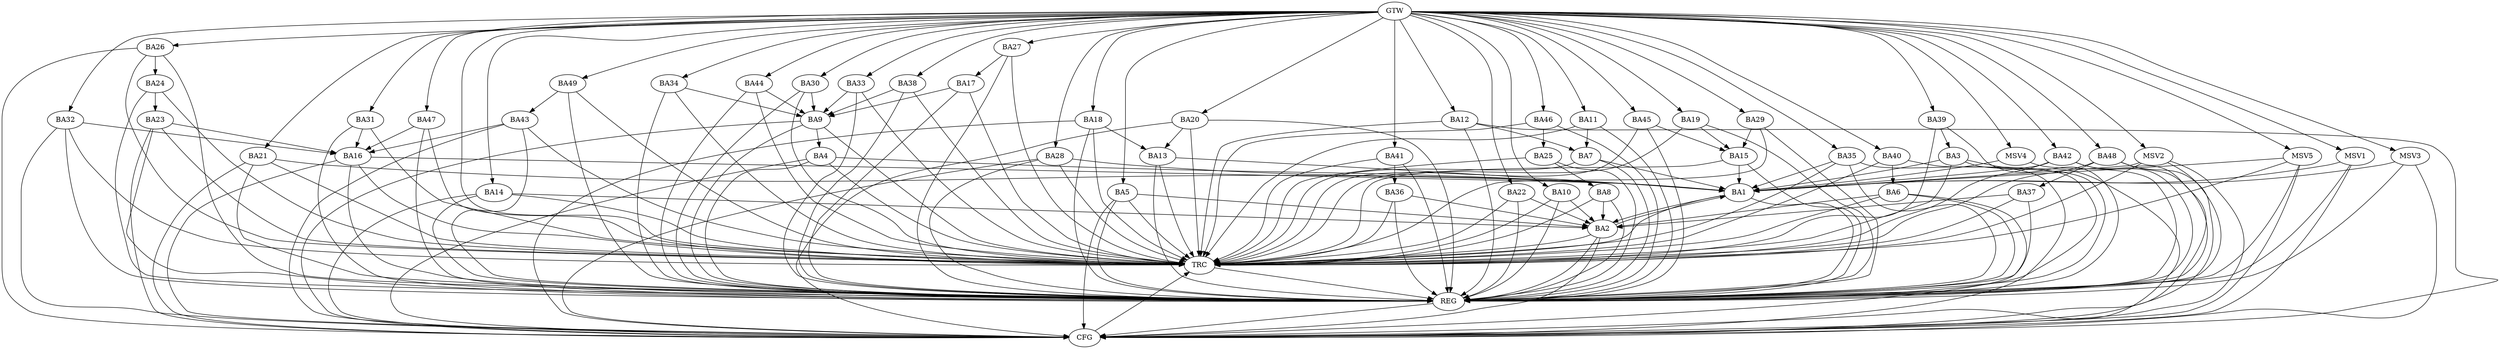 strict digraph G {
  BA1 [ label="BA1" ];
  BA2 [ label="BA2" ];
  BA3 [ label="BA3" ];
  BA4 [ label="BA4" ];
  BA5 [ label="BA5" ];
  BA6 [ label="BA6" ];
  BA7 [ label="BA7" ];
  BA8 [ label="BA8" ];
  BA9 [ label="BA9" ];
  BA10 [ label="BA10" ];
  BA11 [ label="BA11" ];
  BA12 [ label="BA12" ];
  BA13 [ label="BA13" ];
  BA14 [ label="BA14" ];
  BA15 [ label="BA15" ];
  BA16 [ label="BA16" ];
  BA17 [ label="BA17" ];
  BA18 [ label="BA18" ];
  BA19 [ label="BA19" ];
  BA20 [ label="BA20" ];
  BA21 [ label="BA21" ];
  BA22 [ label="BA22" ];
  BA23 [ label="BA23" ];
  BA24 [ label="BA24" ];
  BA25 [ label="BA25" ];
  BA26 [ label="BA26" ];
  BA27 [ label="BA27" ];
  BA28 [ label="BA28" ];
  BA29 [ label="BA29" ];
  BA30 [ label="BA30" ];
  BA31 [ label="BA31" ];
  BA32 [ label="BA32" ];
  BA33 [ label="BA33" ];
  BA34 [ label="BA34" ];
  BA35 [ label="BA35" ];
  BA36 [ label="BA36" ];
  BA37 [ label="BA37" ];
  BA38 [ label="BA38" ];
  BA39 [ label="BA39" ];
  BA40 [ label="BA40" ];
  BA41 [ label="BA41" ];
  BA42 [ label="BA42" ];
  BA43 [ label="BA43" ];
  BA44 [ label="BA44" ];
  BA45 [ label="BA45" ];
  BA46 [ label="BA46" ];
  BA47 [ label="BA47" ];
  BA48 [ label="BA48" ];
  BA49 [ label="BA49" ];
  GTW [ label="GTW" ];
  REG [ label="REG" ];
  CFG [ label="CFG" ];
  TRC [ label="TRC" ];
  MSV1 [ label="MSV1" ];
  MSV2 [ label="MSV2" ];
  MSV3 [ label="MSV3" ];
  MSV4 [ label="MSV4" ];
  MSV5 [ label="MSV5" ];
  BA1 -> BA2;
  BA2 -> BA1;
  BA3 -> BA1;
  BA4 -> BA1;
  BA5 -> BA2;
  BA6 -> BA2;
  BA7 -> BA1;
  BA8 -> BA2;
  BA9 -> BA4;
  BA10 -> BA2;
  BA11 -> BA7;
  BA12 -> BA7;
  BA13 -> BA1;
  BA14 -> BA2;
  BA15 -> BA1;
  BA16 -> BA1;
  BA17 -> BA9;
  BA18 -> BA13;
  BA19 -> BA15;
  BA20 -> BA13;
  BA21 -> BA1;
  BA22 -> BA2;
  BA23 -> BA16;
  BA24 -> BA23;
  BA25 -> BA8;
  BA26 -> BA24;
  BA27 -> BA17;
  BA28 -> BA1;
  BA29 -> BA15;
  BA30 -> BA9;
  BA31 -> BA16;
  BA32 -> BA16;
  BA33 -> BA9;
  BA34 -> BA9;
  BA35 -> BA1;
  BA36 -> BA2;
  BA37 -> BA2;
  BA38 -> BA9;
  BA39 -> BA3;
  BA40 -> BA6;
  BA41 -> BA36;
  BA42 -> BA1;
  BA43 -> BA16;
  BA44 -> BA9;
  BA45 -> BA15;
  BA46 -> BA25;
  BA47 -> BA16;
  BA48 -> BA37;
  BA49 -> BA43;
  GTW -> BA5;
  GTW -> BA10;
  GTW -> BA11;
  GTW -> BA12;
  GTW -> BA14;
  GTW -> BA18;
  GTW -> BA19;
  GTW -> BA20;
  GTW -> BA21;
  GTW -> BA22;
  GTW -> BA26;
  GTW -> BA27;
  GTW -> BA28;
  GTW -> BA29;
  GTW -> BA30;
  GTW -> BA31;
  GTW -> BA32;
  GTW -> BA33;
  GTW -> BA34;
  GTW -> BA35;
  GTW -> BA38;
  GTW -> BA39;
  GTW -> BA40;
  GTW -> BA41;
  GTW -> BA42;
  GTW -> BA44;
  GTW -> BA45;
  GTW -> BA46;
  GTW -> BA47;
  GTW -> BA48;
  GTW -> BA49;
  BA1 -> REG;
  BA2 -> REG;
  BA3 -> REG;
  BA4 -> REG;
  BA5 -> REG;
  BA6 -> REG;
  BA7 -> REG;
  BA8 -> REG;
  BA9 -> REG;
  BA10 -> REG;
  BA11 -> REG;
  BA12 -> REG;
  BA13 -> REG;
  BA14 -> REG;
  BA15 -> REG;
  BA16 -> REG;
  BA17 -> REG;
  BA18 -> REG;
  BA19 -> REG;
  BA20 -> REG;
  BA21 -> REG;
  BA22 -> REG;
  BA23 -> REG;
  BA24 -> REG;
  BA25 -> REG;
  BA26 -> REG;
  BA27 -> REG;
  BA28 -> REG;
  BA29 -> REG;
  BA30 -> REG;
  BA31 -> REG;
  BA32 -> REG;
  BA33 -> REG;
  BA34 -> REG;
  BA35 -> REG;
  BA36 -> REG;
  BA37 -> REG;
  BA38 -> REG;
  BA39 -> REG;
  BA40 -> REG;
  BA41 -> REG;
  BA42 -> REG;
  BA43 -> REG;
  BA44 -> REG;
  BA45 -> REG;
  BA46 -> REG;
  BA47 -> REG;
  BA48 -> REG;
  BA49 -> REG;
  BA32 -> CFG;
  BA5 -> CFG;
  BA16 -> CFG;
  BA48 -> CFG;
  BA18 -> CFG;
  BA43 -> CFG;
  BA23 -> CFG;
  BA20 -> CFG;
  BA9 -> CFG;
  BA26 -> CFG;
  BA2 -> CFG;
  BA14 -> CFG;
  BA3 -> CFG;
  BA21 -> CFG;
  BA35 -> CFG;
  BA42 -> CFG;
  BA4 -> CFG;
  BA28 -> CFG;
  BA6 -> CFG;
  BA12 -> CFG;
  REG -> CFG;
  BA1 -> TRC;
  BA2 -> TRC;
  BA3 -> TRC;
  BA4 -> TRC;
  BA5 -> TRC;
  BA6 -> TRC;
  BA7 -> TRC;
  BA8 -> TRC;
  BA9 -> TRC;
  BA10 -> TRC;
  BA11 -> TRC;
  BA12 -> TRC;
  BA13 -> TRC;
  BA14 -> TRC;
  BA15 -> TRC;
  BA16 -> TRC;
  BA17 -> TRC;
  BA18 -> TRC;
  BA19 -> TRC;
  BA20 -> TRC;
  BA21 -> TRC;
  BA22 -> TRC;
  BA23 -> TRC;
  BA24 -> TRC;
  BA25 -> TRC;
  BA26 -> TRC;
  BA27 -> TRC;
  BA28 -> TRC;
  BA29 -> TRC;
  BA30 -> TRC;
  BA31 -> TRC;
  BA32 -> TRC;
  BA33 -> TRC;
  BA34 -> TRC;
  BA35 -> TRC;
  BA36 -> TRC;
  BA37 -> TRC;
  BA38 -> TRC;
  BA39 -> TRC;
  BA40 -> TRC;
  BA41 -> TRC;
  BA42 -> TRC;
  BA43 -> TRC;
  BA44 -> TRC;
  BA45 -> TRC;
  BA46 -> TRC;
  BA47 -> TRC;
  BA48 -> TRC;
  BA49 -> TRC;
  GTW -> TRC;
  CFG -> TRC;
  TRC -> REG;
  MSV1 -> BA1;
  MSV2 -> BA1;
  MSV3 -> BA1;
  GTW -> MSV1;
  MSV1 -> REG;
  MSV1 -> CFG;
  GTW -> MSV2;
  MSV2 -> REG;
  MSV2 -> TRC;
  MSV2 -> CFG;
  GTW -> MSV3;
  MSV3 -> REG;
  MSV3 -> CFG;
  MSV4 -> BA1;
  MSV5 -> BA1;
  GTW -> MSV4;
  MSV4 -> REG;
  GTW -> MSV5;
  MSV5 -> REG;
  MSV5 -> TRC;
  MSV5 -> CFG;
}
